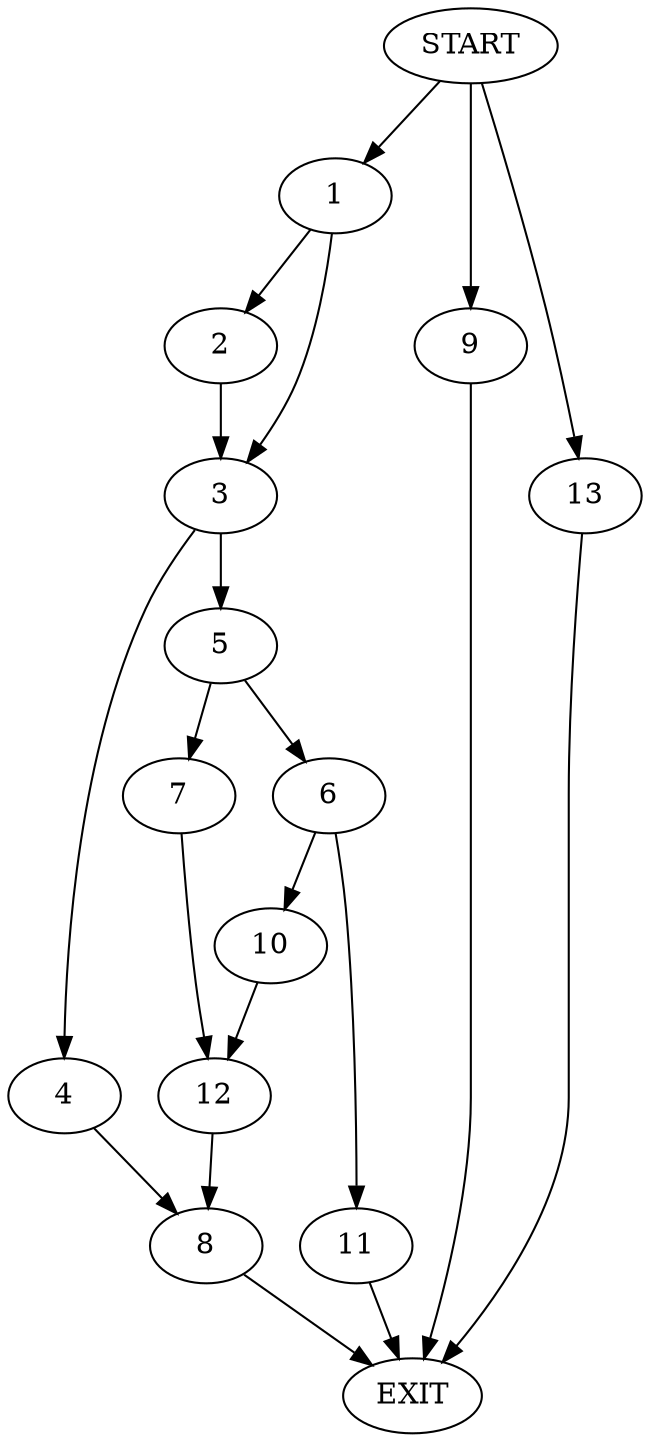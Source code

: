 digraph {
0 [label="START"]
14 [label="EXIT"]
0 -> 1
1 -> 2
1 -> 3
3 -> 4
3 -> 5
2 -> 3
5 -> 6
5 -> 7
4 -> 8
0 -> 9
9 -> 14
6 -> 10
6 -> 11
7 -> 12
10 -> 12
11 -> 14
12 -> 8
8 -> 14
0 -> 13
13 -> 14
}
